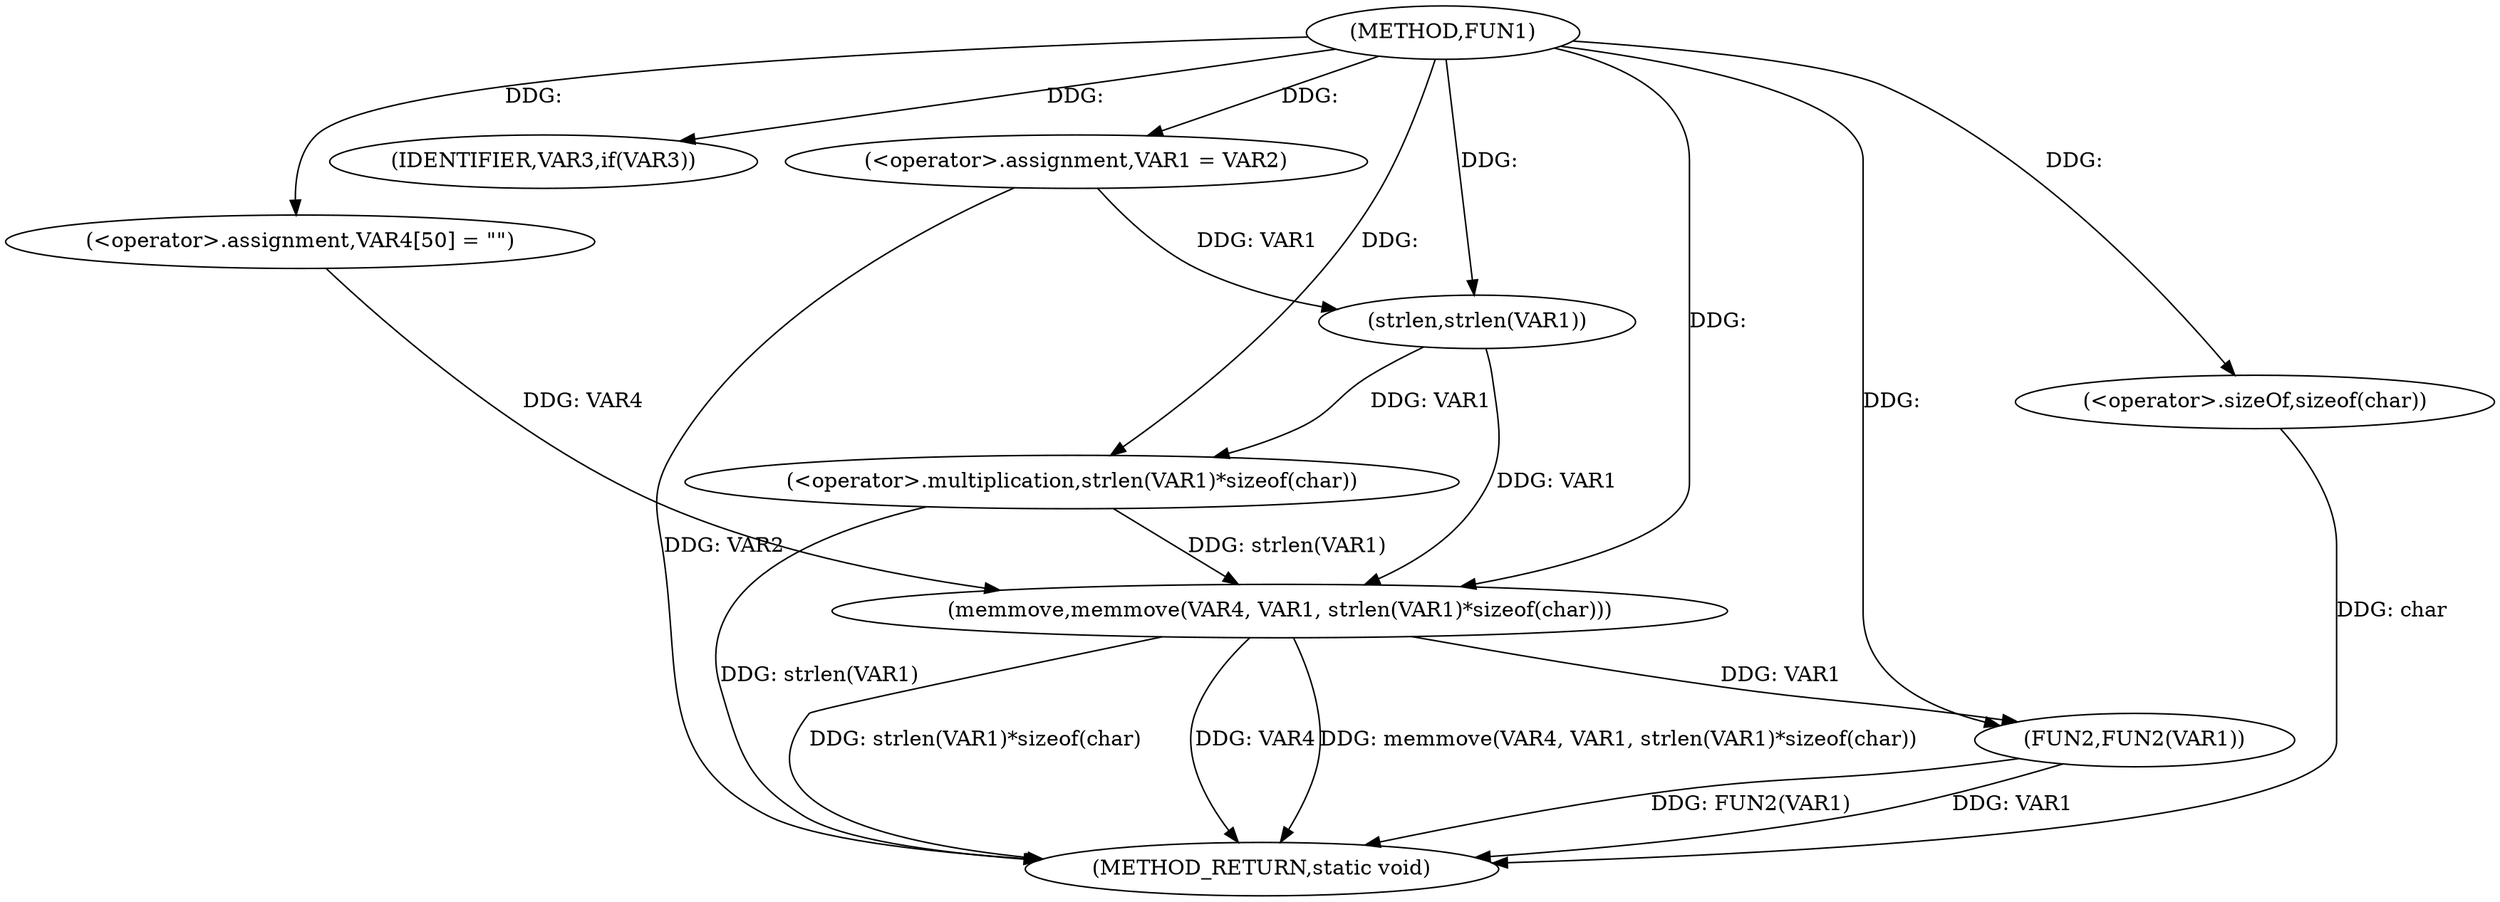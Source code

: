 digraph FUN1 {  
"1000100" [label = "(METHOD,FUN1)" ]
"1000125" [label = "(METHOD_RETURN,static void)" ]
"1000104" [label = "(<operator>.assignment,VAR1 = VAR2)" ]
"1000108" [label = "(IDENTIFIER,VAR3,if(VAR3))" ]
"1000112" [label = "(<operator>.assignment,VAR4[50] = \"\")" ]
"1000115" [label = "(memmove,memmove(VAR4, VAR1, strlen(VAR1)*sizeof(char)))" ]
"1000118" [label = "(<operator>.multiplication,strlen(VAR1)*sizeof(char))" ]
"1000119" [label = "(strlen,strlen(VAR1))" ]
"1000121" [label = "(<operator>.sizeOf,sizeof(char))" ]
"1000123" [label = "(FUN2,FUN2(VAR1))" ]
  "1000123" -> "1000125"  [ label = "DDG: FUN2(VAR1)"] 
  "1000115" -> "1000125"  [ label = "DDG: strlen(VAR1)*sizeof(char)"] 
  "1000121" -> "1000125"  [ label = "DDG: char"] 
  "1000118" -> "1000125"  [ label = "DDG: strlen(VAR1)"] 
  "1000115" -> "1000125"  [ label = "DDG: VAR4"] 
  "1000104" -> "1000125"  [ label = "DDG: VAR2"] 
  "1000123" -> "1000125"  [ label = "DDG: VAR1"] 
  "1000115" -> "1000125"  [ label = "DDG: memmove(VAR4, VAR1, strlen(VAR1)*sizeof(char))"] 
  "1000100" -> "1000104"  [ label = "DDG: "] 
  "1000100" -> "1000108"  [ label = "DDG: "] 
  "1000100" -> "1000112"  [ label = "DDG: "] 
  "1000112" -> "1000115"  [ label = "DDG: VAR4"] 
  "1000100" -> "1000115"  [ label = "DDG: "] 
  "1000119" -> "1000115"  [ label = "DDG: VAR1"] 
  "1000118" -> "1000115"  [ label = "DDG: strlen(VAR1)"] 
  "1000119" -> "1000118"  [ label = "DDG: VAR1"] 
  "1000104" -> "1000119"  [ label = "DDG: VAR1"] 
  "1000100" -> "1000119"  [ label = "DDG: "] 
  "1000100" -> "1000118"  [ label = "DDG: "] 
  "1000100" -> "1000121"  [ label = "DDG: "] 
  "1000115" -> "1000123"  [ label = "DDG: VAR1"] 
  "1000100" -> "1000123"  [ label = "DDG: "] 
}
